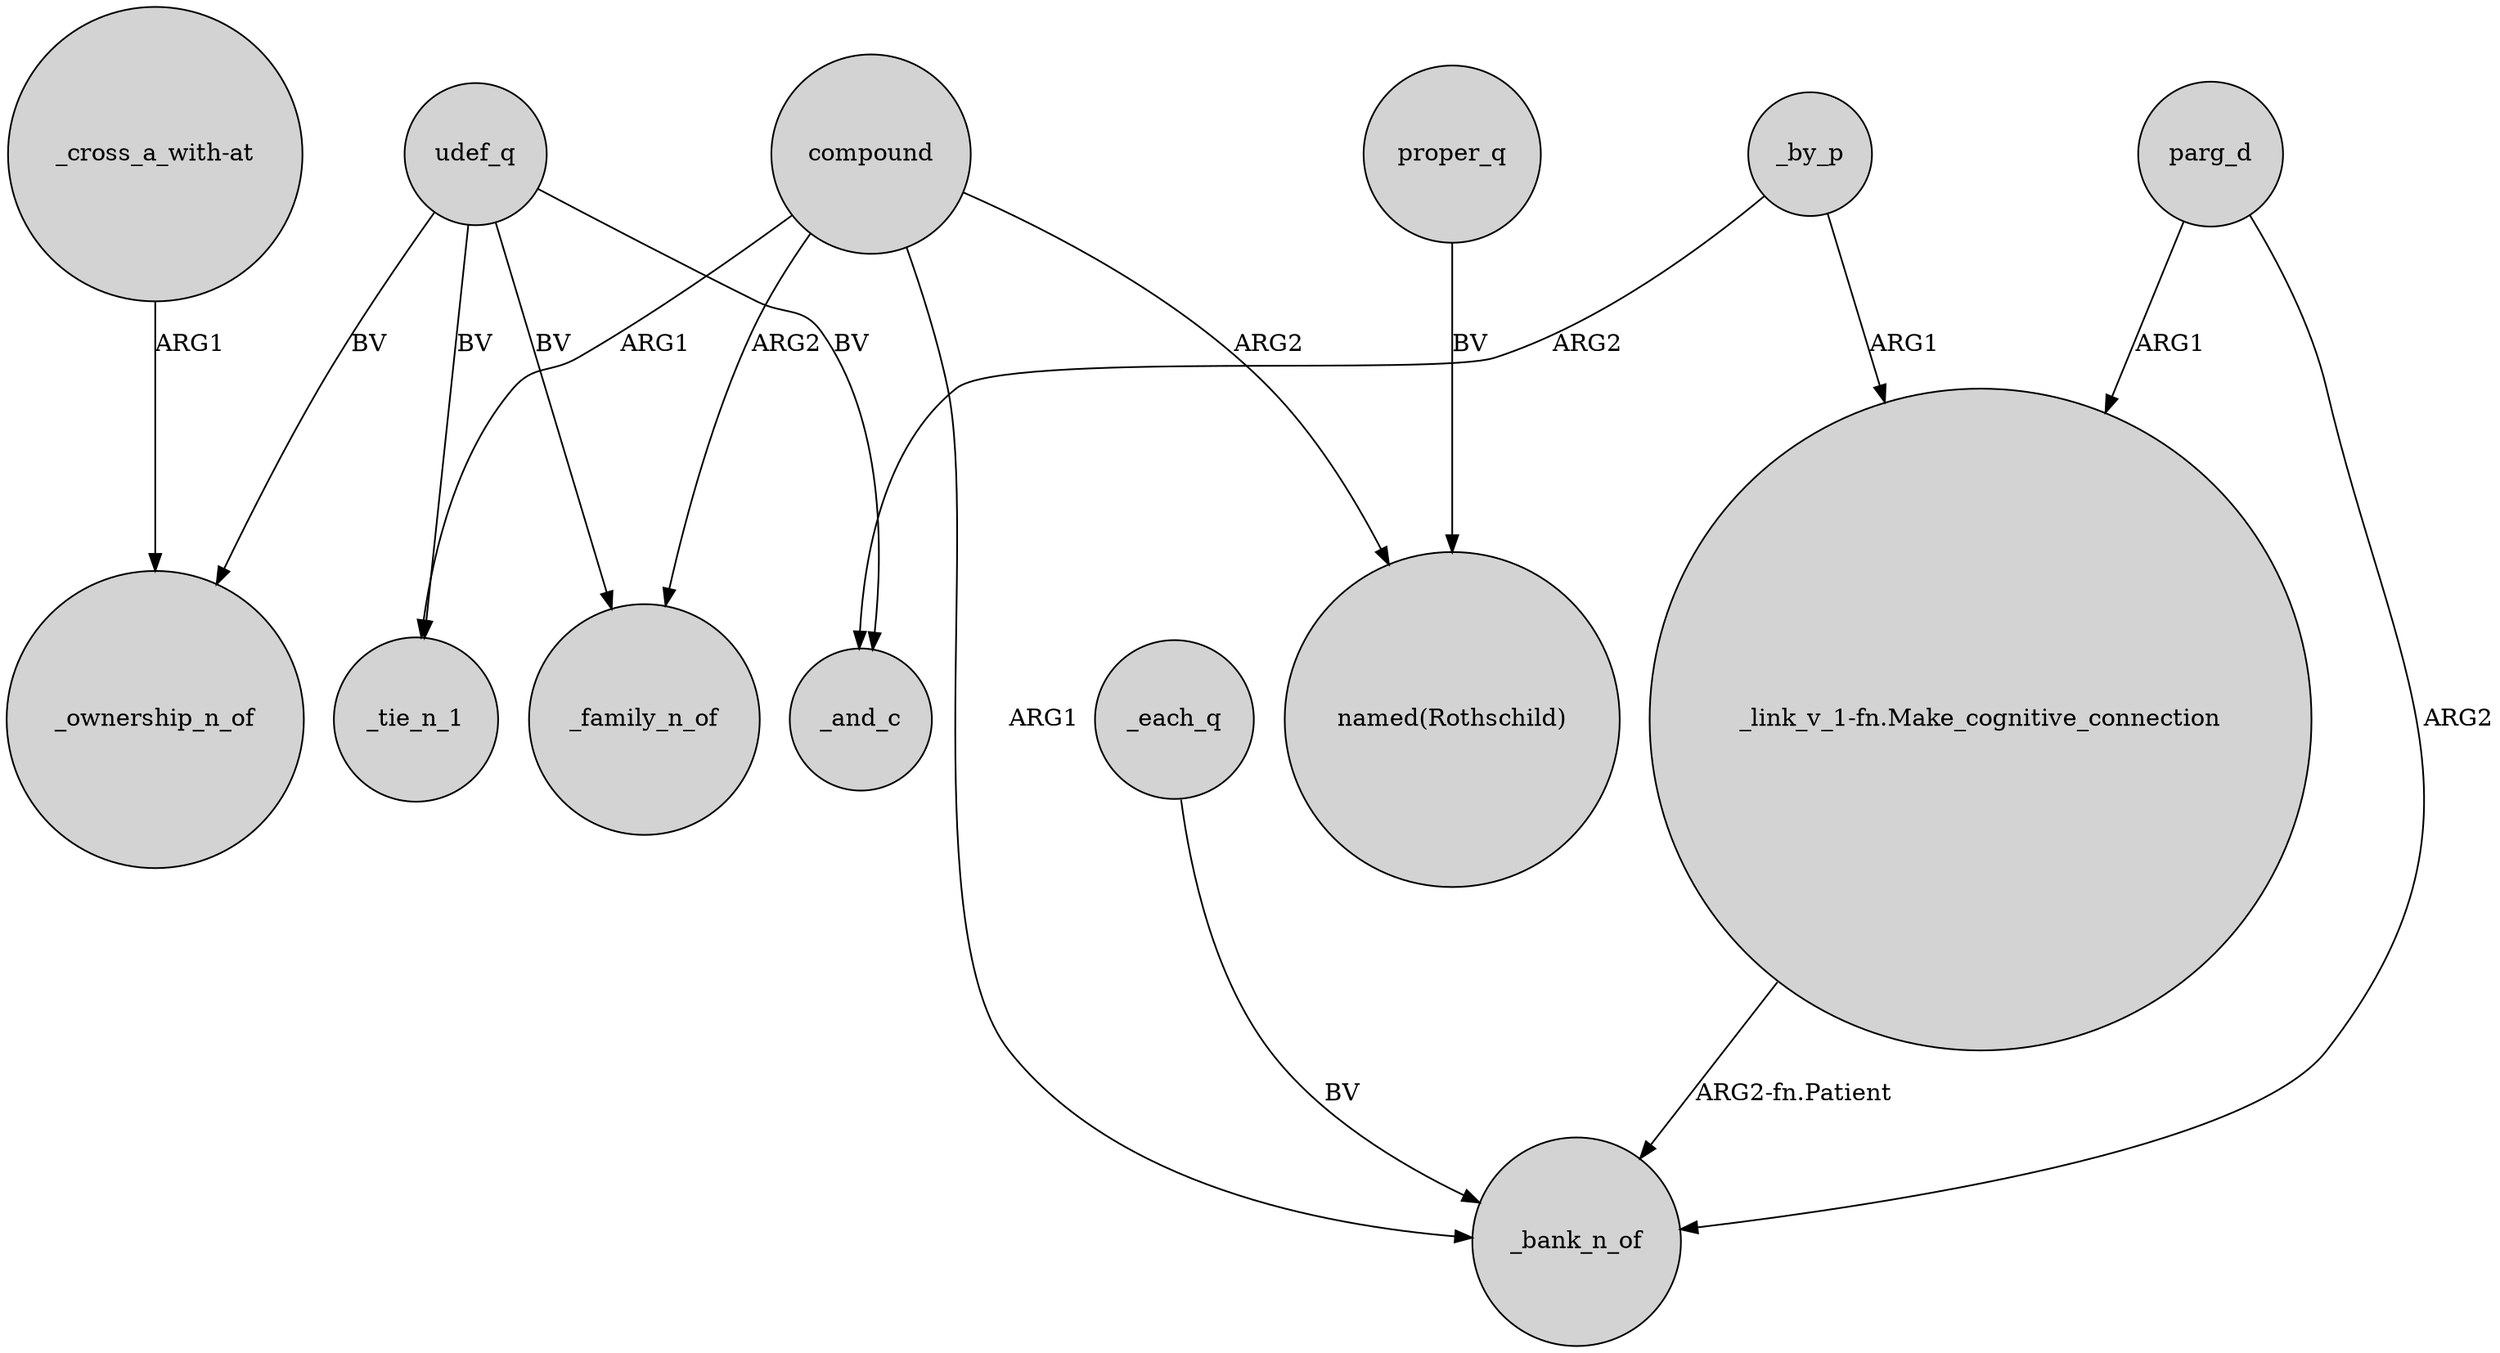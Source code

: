 digraph {
	node [shape=circle style=filled]
	udef_q -> _ownership_n_of [label=BV]
	compound -> _tie_n_1 [label=ARG1]
	compound -> _family_n_of [label=ARG2]
	"_link_v_1-fn.Make_cognitive_connection" -> _bank_n_of [label="ARG2-fn.Patient"]
	_by_p -> _and_c [label=ARG2]
	proper_q -> "named(Rothschild)" [label=BV]
	_by_p -> "_link_v_1-fn.Make_cognitive_connection" [label=ARG1]
	udef_q -> _family_n_of [label=BV]
	_each_q -> _bank_n_of [label=BV]
	udef_q -> _and_c [label=BV]
	"_cross_a_with-at" -> _ownership_n_of [label=ARG1]
	parg_d -> _bank_n_of [label=ARG2]
	parg_d -> "_link_v_1-fn.Make_cognitive_connection" [label=ARG1]
	compound -> "named(Rothschild)" [label=ARG2]
	udef_q -> _tie_n_1 [label=BV]
	compound -> _bank_n_of [label=ARG1]
}

